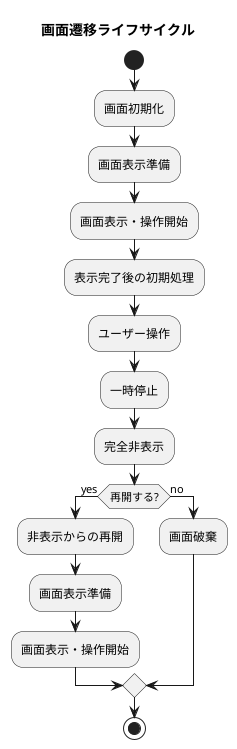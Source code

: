 @startuml
' アプリケーションライフサイクル アクティビティ図

title 画面遷移ライフサイクル

start
:画面初期化;

:画面表示準備;

:画面表示・操作開始;

:表示完了後の初期処理;

:ユーザー操作;

:一時停止;

:完全非表示;

if (再開する?) then (yes)
  :非表示からの再開;
  :画面表示準備;
  :画面表示・操作開始;
else (no)
  :画面破棄;
endif

stop
@enduml 